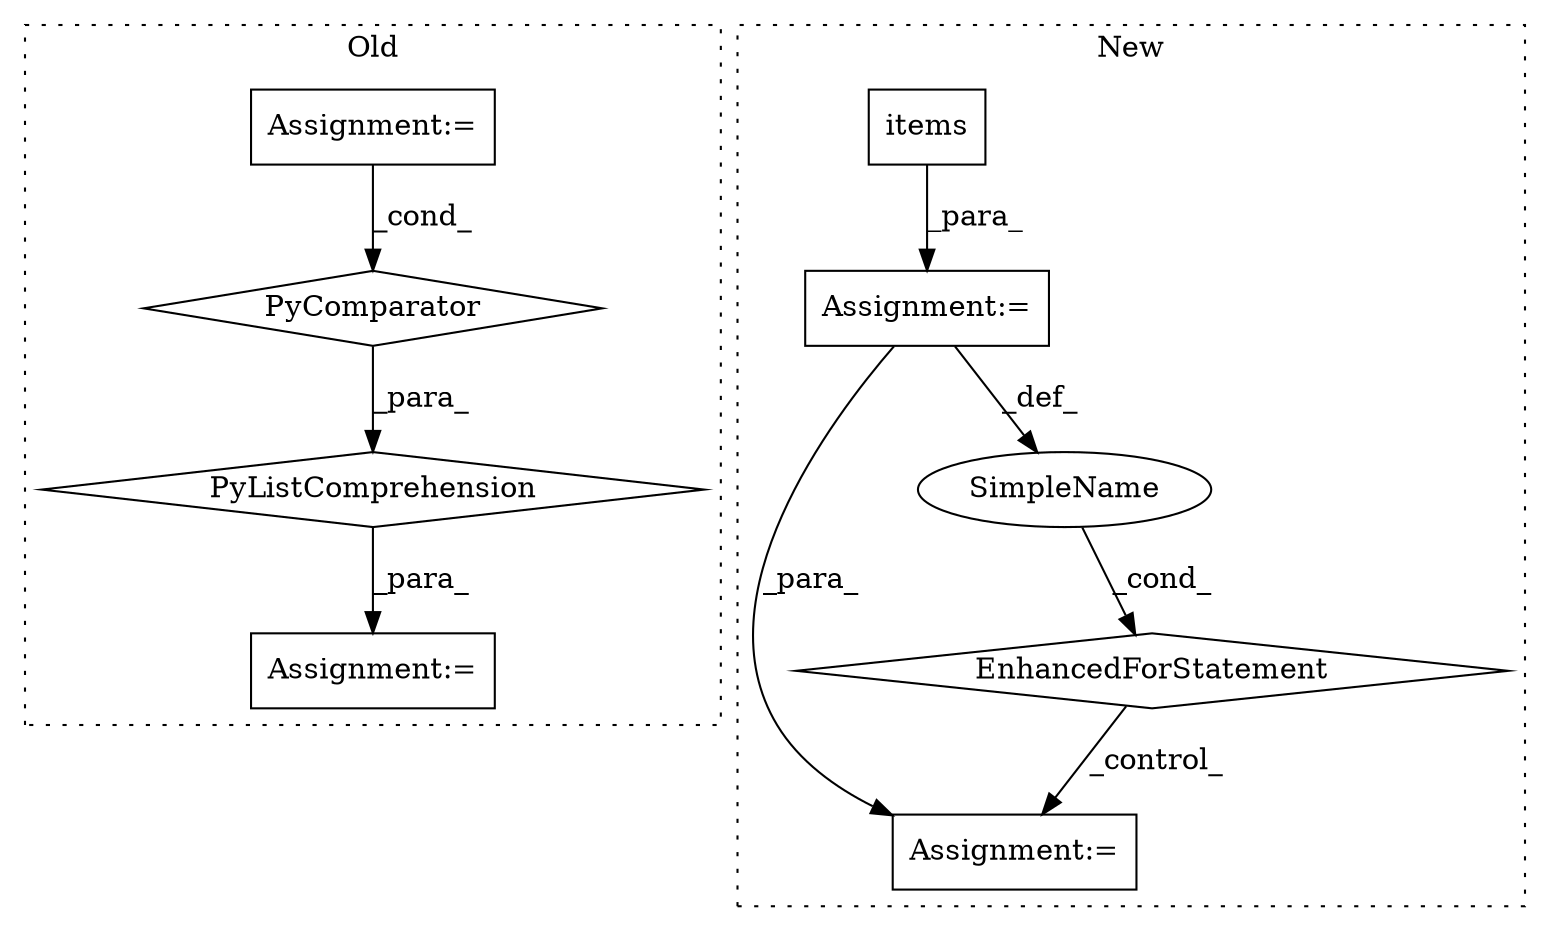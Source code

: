 digraph G {
subgraph cluster0 {
1 [label="PyListComprehension" a="109" s="4589" l="113" shape="diamond"];
3 [label="PyComparator" a="113" s="4660" l="34" shape="diamond"];
5 [label="Assignment:=" a="7" s="4660" l="34" shape="box"];
6 [label="Assignment:=" a="7" s="4577" l="12" shape="box"];
label = "Old";
style="dotted";
}
subgraph cluster1 {
2 [label="items" a="32" s="4870" l="7" shape="box"];
4 [label="Assignment:=" a="7" s="4776,4877" l="66,2" shape="box"];
7 [label="EnhancedForStatement" a="70" s="4776,4877" l="66,2" shape="diamond"];
8 [label="Assignment:=" a="7" s="4893" l="1" shape="box"];
9 [label="SimpleName" a="42" s="4846" l="5" shape="ellipse"];
label = "New";
style="dotted";
}
1 -> 6 [label="_para_"];
2 -> 4 [label="_para_"];
3 -> 1 [label="_para_"];
4 -> 8 [label="_para_"];
4 -> 9 [label="_def_"];
5 -> 3 [label="_cond_"];
7 -> 8 [label="_control_"];
9 -> 7 [label="_cond_"];
}